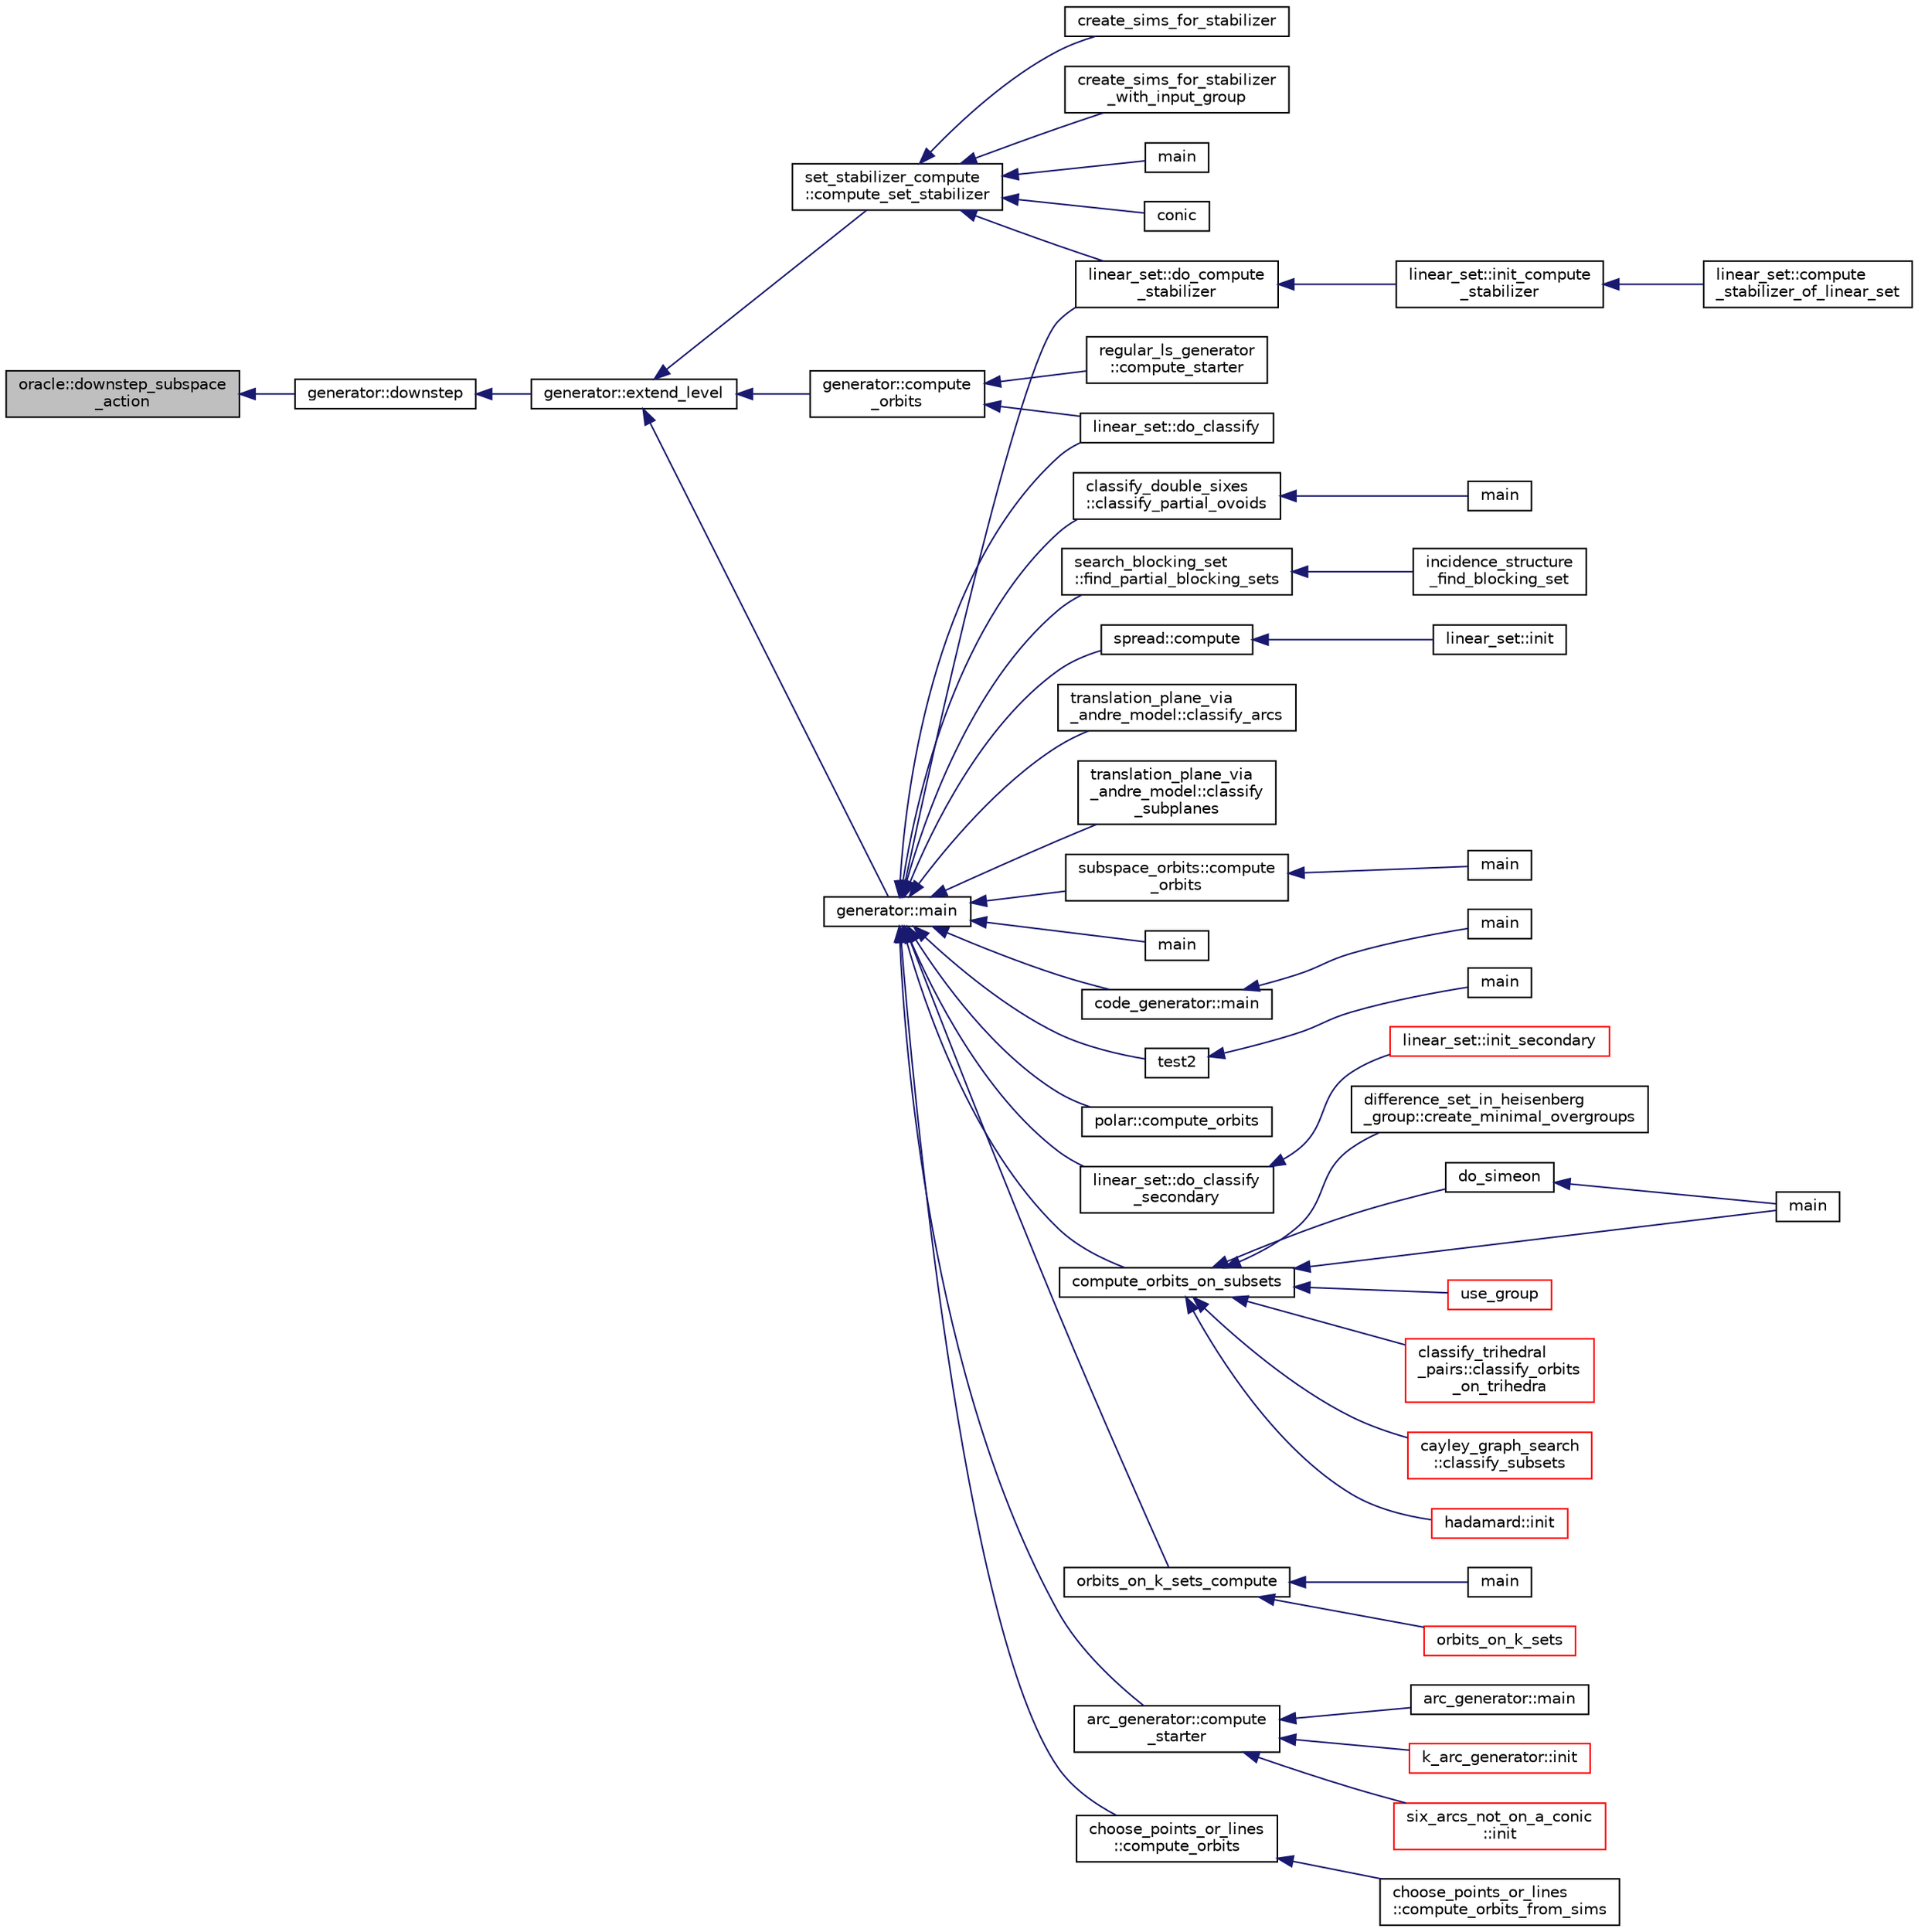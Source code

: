 digraph "oracle::downstep_subspace_action"
{
  edge [fontname="Helvetica",fontsize="10",labelfontname="Helvetica",labelfontsize="10"];
  node [fontname="Helvetica",fontsize="10",shape=record];
  rankdir="LR";
  Node4805 [label="oracle::downstep_subspace\l_action",height=0.2,width=0.4,color="black", fillcolor="grey75", style="filled", fontcolor="black"];
  Node4805 -> Node4806 [dir="back",color="midnightblue",fontsize="10",style="solid",fontname="Helvetica"];
  Node4806 [label="generator::downstep",height=0.2,width=0.4,color="black", fillcolor="white", style="filled",URL="$d7/d73/classgenerator.html#ad90bc284af0b5f5beae960a0bd7a5b43"];
  Node4806 -> Node4807 [dir="back",color="midnightblue",fontsize="10",style="solid",fontname="Helvetica"];
  Node4807 [label="generator::extend_level",height=0.2,width=0.4,color="black", fillcolor="white", style="filled",URL="$d7/d73/classgenerator.html#a91b84d80ccec0cd2136bc221c30e0f8e"];
  Node4807 -> Node4808 [dir="back",color="midnightblue",fontsize="10",style="solid",fontname="Helvetica"];
  Node4808 [label="set_stabilizer_compute\l::compute_set_stabilizer",height=0.2,width=0.4,color="black", fillcolor="white", style="filled",URL="$d8/dc6/classset__stabilizer__compute.html#ad4f92074322e98c7cd0ed5d4f8486b76"];
  Node4808 -> Node4809 [dir="back",color="midnightblue",fontsize="10",style="solid",fontname="Helvetica"];
  Node4809 [label="main",height=0.2,width=0.4,color="black", fillcolor="white", style="filled",URL="$db/d67/test__hyperoval_8_c.html#a3c04138a5bfe5d72780bb7e82a18e627"];
  Node4808 -> Node4810 [dir="back",color="midnightblue",fontsize="10",style="solid",fontname="Helvetica"];
  Node4810 [label="conic",height=0.2,width=0.4,color="black", fillcolor="white", style="filled",URL="$d4/de8/conic_8_c.html#a96def9474b981a9d5831a9b48d85d652"];
  Node4808 -> Node4811 [dir="back",color="midnightblue",fontsize="10",style="solid",fontname="Helvetica"];
  Node4811 [label="linear_set::do_compute\l_stabilizer",height=0.2,width=0.4,color="black", fillcolor="white", style="filled",URL="$dd/d86/classlinear__set.html#ae8f58ded28fb5370f4459cca42b7463b"];
  Node4811 -> Node4812 [dir="back",color="midnightblue",fontsize="10",style="solid",fontname="Helvetica"];
  Node4812 [label="linear_set::init_compute\l_stabilizer",height=0.2,width=0.4,color="black", fillcolor="white", style="filled",URL="$dd/d86/classlinear__set.html#a0cc3eaec1896fdc977b62e94623b055b"];
  Node4812 -> Node4813 [dir="back",color="midnightblue",fontsize="10",style="solid",fontname="Helvetica"];
  Node4813 [label="linear_set::compute\l_stabilizer_of_linear_set",height=0.2,width=0.4,color="black", fillcolor="white", style="filled",URL="$dd/d86/classlinear__set.html#a098a133edfbaae0fd347a69c50bdbee2"];
  Node4808 -> Node4814 [dir="back",color="midnightblue",fontsize="10",style="solid",fontname="Helvetica"];
  Node4814 [label="create_sims_for_stabilizer",height=0.2,width=0.4,color="black", fillcolor="white", style="filled",URL="$d0/d76/tl__algebra__and__number__theory_8h.html#af2c67d225072549409be710ac3cd30f8"];
  Node4808 -> Node4815 [dir="back",color="midnightblue",fontsize="10",style="solid",fontname="Helvetica"];
  Node4815 [label="create_sims_for_stabilizer\l_with_input_group",height=0.2,width=0.4,color="black", fillcolor="white", style="filled",URL="$d0/d76/tl__algebra__and__number__theory_8h.html#af5482567a8d6ba5c2fe593bf6f7f9a0f"];
  Node4807 -> Node4816 [dir="back",color="midnightblue",fontsize="10",style="solid",fontname="Helvetica"];
  Node4816 [label="generator::compute\l_orbits",height=0.2,width=0.4,color="black", fillcolor="white", style="filled",URL="$d7/d73/classgenerator.html#a23989bc20ecaaed39c4119c758367f40"];
  Node4816 -> Node4817 [dir="back",color="midnightblue",fontsize="10",style="solid",fontname="Helvetica"];
  Node4817 [label="regular_ls_generator\l::compute_starter",height=0.2,width=0.4,color="black", fillcolor="white", style="filled",URL="$d2/dd8/classregular__ls__generator.html#aa38907741058694a73194b02ceb4a53d"];
  Node4816 -> Node4818 [dir="back",color="midnightblue",fontsize="10",style="solid",fontname="Helvetica"];
  Node4818 [label="linear_set::do_classify",height=0.2,width=0.4,color="black", fillcolor="white", style="filled",URL="$dd/d86/classlinear__set.html#a3eb2dbce7fa8b71901dfc12f288ddd0c"];
  Node4807 -> Node4819 [dir="back",color="midnightblue",fontsize="10",style="solid",fontname="Helvetica"];
  Node4819 [label="generator::main",height=0.2,width=0.4,color="black", fillcolor="white", style="filled",URL="$d7/d73/classgenerator.html#a01abff8e9f231bf0d82e2e8e0061f242"];
  Node4819 -> Node4820 [dir="back",color="midnightblue",fontsize="10",style="solid",fontname="Helvetica"];
  Node4820 [label="main",height=0.2,width=0.4,color="black", fillcolor="white", style="filled",URL="$d2/d11/codes_8h.html#a217dbf8b442f20279ea00b898af96f52"];
  Node4819 -> Node4821 [dir="back",color="midnightblue",fontsize="10",style="solid",fontname="Helvetica"];
  Node4821 [label="code_generator::main",height=0.2,width=0.4,color="black", fillcolor="white", style="filled",URL="$db/d37/classcode__generator.html#ab3cf3a306e4032c2b471ac95321c599f"];
  Node4821 -> Node4822 [dir="back",color="midnightblue",fontsize="10",style="solid",fontname="Helvetica"];
  Node4822 [label="main",height=0.2,width=0.4,color="black", fillcolor="white", style="filled",URL="$d4/d4f/codes_8_c.html#a217dbf8b442f20279ea00b898af96f52"];
  Node4819 -> Node4823 [dir="back",color="midnightblue",fontsize="10",style="solid",fontname="Helvetica"];
  Node4823 [label="test2",height=0.2,width=0.4,color="black", fillcolor="white", style="filled",URL="$d9/db0/factor__space_8_c.html#a39d73a812e5fd8f1bc111e948368cb10"];
  Node4823 -> Node4824 [dir="back",color="midnightblue",fontsize="10",style="solid",fontname="Helvetica"];
  Node4824 [label="main",height=0.2,width=0.4,color="black", fillcolor="white", style="filled",URL="$d9/db0/factor__space_8_c.html#a3c04138a5bfe5d72780bb7e82a18e627"];
  Node4819 -> Node4825 [dir="back",color="midnightblue",fontsize="10",style="solid",fontname="Helvetica"];
  Node4825 [label="polar::compute_orbits",height=0.2,width=0.4,color="black", fillcolor="white", style="filled",URL="$da/d1c/classpolar.html#ac4c3c4f95d14c74ff4a3ec3f3479a1da"];
  Node4819 -> Node4818 [dir="back",color="midnightblue",fontsize="10",style="solid",fontname="Helvetica"];
  Node4819 -> Node4826 [dir="back",color="midnightblue",fontsize="10",style="solid",fontname="Helvetica"];
  Node4826 [label="linear_set::do_classify\l_secondary",height=0.2,width=0.4,color="black", fillcolor="white", style="filled",URL="$dd/d86/classlinear__set.html#a47eb7f9995f3343abd3bdfbf9a9a9162"];
  Node4826 -> Node4827 [dir="back",color="midnightblue",fontsize="10",style="solid",fontname="Helvetica"];
  Node4827 [label="linear_set::init_secondary",height=0.2,width=0.4,color="red", fillcolor="white", style="filled",URL="$dd/d86/classlinear__set.html#a7bf8cd7805559b5762921687a7c1ed97"];
  Node4819 -> Node4811 [dir="back",color="midnightblue",fontsize="10",style="solid",fontname="Helvetica"];
  Node4819 -> Node4829 [dir="back",color="midnightblue",fontsize="10",style="solid",fontname="Helvetica"];
  Node4829 [label="compute_orbits_on_subsets",height=0.2,width=0.4,color="black", fillcolor="white", style="filled",URL="$d3/d35/snakes__and__ladders__global_8_c.html#af33697aede0480110b1227f727252637"];
  Node4829 -> Node4830 [dir="back",color="midnightblue",fontsize="10",style="solid",fontname="Helvetica"];
  Node4830 [label="cayley_graph_search\l::classify_subsets",height=0.2,width=0.4,color="red", fillcolor="white", style="filled",URL="$de/dae/classcayley__graph__search.html#a4cf8a90752e018a281481ac80ad52c4b"];
  Node4829 -> Node4833 [dir="back",color="midnightblue",fontsize="10",style="solid",fontname="Helvetica"];
  Node4833 [label="hadamard::init",height=0.2,width=0.4,color="red", fillcolor="white", style="filled",URL="$d7/dbb/classhadamard.html#a16af359850b8bdd0d2a73e260d496c33"];
  Node4829 -> Node4835 [dir="back",color="midnightblue",fontsize="10",style="solid",fontname="Helvetica"];
  Node4835 [label="difference_set_in_heisenberg\l_group::create_minimal_overgroups",height=0.2,width=0.4,color="black", fillcolor="white", style="filled",URL="$de/d8a/classdifference__set__in__heisenberg__group.html#a9bde5ad5da3ebaebf98fbfd3e8110b79"];
  Node4829 -> Node4836 [dir="back",color="midnightblue",fontsize="10",style="solid",fontname="Helvetica"];
  Node4836 [label="main",height=0.2,width=0.4,color="black", fillcolor="white", style="filled",URL="$d5/d13/simeon_8_c.html#ae66f6b31b5ad750f1fe042a706a4e3d4"];
  Node4829 -> Node4837 [dir="back",color="midnightblue",fontsize="10",style="solid",fontname="Helvetica"];
  Node4837 [label="do_simeon",height=0.2,width=0.4,color="black", fillcolor="white", style="filled",URL="$d5/d13/simeon_8_c.html#a36cf3f9cb484fa44da7a7dfcbe9385d0"];
  Node4837 -> Node4836 [dir="back",color="midnightblue",fontsize="10",style="solid",fontname="Helvetica"];
  Node4829 -> Node4838 [dir="back",color="midnightblue",fontsize="10",style="solid",fontname="Helvetica"];
  Node4838 [label="use_group",height=0.2,width=0.4,color="red", fillcolor="white", style="filled",URL="$d9/d9f/all__cliques_8_c.html#aba62531e97173264c39afe2c7857af31"];
  Node4829 -> Node4840 [dir="back",color="midnightblue",fontsize="10",style="solid",fontname="Helvetica"];
  Node4840 [label="classify_trihedral\l_pairs::classify_orbits\l_on_trihedra",height=0.2,width=0.4,color="red", fillcolor="white", style="filled",URL="$d1/d21/classclassify__trihedral__pairs.html#a99625621bfba4bb65b3d60304b306539"];
  Node4819 -> Node4847 [dir="back",color="midnightblue",fontsize="10",style="solid",fontname="Helvetica"];
  Node4847 [label="orbits_on_k_sets_compute",height=0.2,width=0.4,color="black", fillcolor="white", style="filled",URL="$d3/d35/snakes__and__ladders__global_8_c.html#a96743526b15703539d544499276aaa71"];
  Node4847 -> Node4848 [dir="back",color="midnightblue",fontsize="10",style="solid",fontname="Helvetica"];
  Node4848 [label="main",height=0.2,width=0.4,color="black", fillcolor="white", style="filled",URL="$d9/d5f/example__fano__plane_8_c.html#ae66f6b31b5ad750f1fe042a706a4e3d4"];
  Node4847 -> Node4849 [dir="back",color="midnightblue",fontsize="10",style="solid",fontname="Helvetica"];
  Node4849 [label="orbits_on_k_sets",height=0.2,width=0.4,color="red", fillcolor="white", style="filled",URL="$d3/d35/snakes__and__ladders__global_8_c.html#afe3d79116aa8b4d1a93d444a3a979b6e"];
  Node4819 -> Node4858 [dir="back",color="midnightblue",fontsize="10",style="solid",fontname="Helvetica"];
  Node4858 [label="arc_generator::compute\l_starter",height=0.2,width=0.4,color="black", fillcolor="white", style="filled",URL="$d4/d21/classarc__generator.html#aad1dcec3a1c302e743d574bd1ac857d9"];
  Node4858 -> Node4857 [dir="back",color="midnightblue",fontsize="10",style="solid",fontname="Helvetica"];
  Node4857 [label="arc_generator::main",height=0.2,width=0.4,color="black", fillcolor="white", style="filled",URL="$d4/d21/classarc__generator.html#ad80140b51b165dad1fe6ab232be7829a"];
  Node4858 -> Node4859 [dir="back",color="midnightblue",fontsize="10",style="solid",fontname="Helvetica"];
  Node4859 [label="k_arc_generator::init",height=0.2,width=0.4,color="red", fillcolor="white", style="filled",URL="$d6/dd8/classk__arc__generator.html#a6036d9f52ede9f8ca681505626b5361d"];
  Node4858 -> Node4861 [dir="back",color="midnightblue",fontsize="10",style="solid",fontname="Helvetica"];
  Node4861 [label="six_arcs_not_on_a_conic\l::init",height=0.2,width=0.4,color="red", fillcolor="white", style="filled",URL="$d8/de6/classsix__arcs__not__on__a__conic.html#a7a4d5cf8a098488729934cfa8a70944a"];
  Node4819 -> Node4863 [dir="back",color="midnightblue",fontsize="10",style="solid",fontname="Helvetica"];
  Node4863 [label="choose_points_or_lines\l::compute_orbits",height=0.2,width=0.4,color="black", fillcolor="white", style="filled",URL="$d6/d75/classchoose__points__or__lines.html#adc353e2d41dc8a39563322c8cdd85f61"];
  Node4863 -> Node4864 [dir="back",color="midnightblue",fontsize="10",style="solid",fontname="Helvetica"];
  Node4864 [label="choose_points_or_lines\l::compute_orbits_from_sims",height=0.2,width=0.4,color="black", fillcolor="white", style="filled",URL="$d6/d75/classchoose__points__or__lines.html#a4fcac2dadf459d7c75187a00a4bd64aa"];
  Node4819 -> Node4865 [dir="back",color="midnightblue",fontsize="10",style="solid",fontname="Helvetica"];
  Node4865 [label="classify_double_sixes\l::classify_partial_ovoids",height=0.2,width=0.4,color="black", fillcolor="white", style="filled",URL="$dd/d23/classclassify__double__sixes.html#a2253fca143a0e8a3e39655eb05668ae9"];
  Node4865 -> Node4866 [dir="back",color="midnightblue",fontsize="10",style="solid",fontname="Helvetica"];
  Node4866 [label="main",height=0.2,width=0.4,color="black", fillcolor="white", style="filled",URL="$df/df8/surface__classify_8_c.html#a217dbf8b442f20279ea00b898af96f52"];
  Node4819 -> Node4867 [dir="back",color="midnightblue",fontsize="10",style="solid",fontname="Helvetica"];
  Node4867 [label="search_blocking_set\l::find_partial_blocking_sets",height=0.2,width=0.4,color="black", fillcolor="white", style="filled",URL="$dc/d36/classsearch__blocking__set.html#ad3fdb3d356db75a02c406bc9d4e9e9b6"];
  Node4867 -> Node4868 [dir="back",color="midnightblue",fontsize="10",style="solid",fontname="Helvetica"];
  Node4868 [label="incidence_structure\l_find_blocking_set",height=0.2,width=0.4,color="black", fillcolor="white", style="filled",URL="$df/d74/tl__geometry_8h.html#a8e3d42d0018f8a804b9686b1c4951186"];
  Node4819 -> Node4869 [dir="back",color="midnightblue",fontsize="10",style="solid",fontname="Helvetica"];
  Node4869 [label="spread::compute",height=0.2,width=0.4,color="black", fillcolor="white", style="filled",URL="$da/dc1/classspread.html#a9674466d3e03b8dad79882299c638a21"];
  Node4869 -> Node4870 [dir="back",color="midnightblue",fontsize="10",style="solid",fontname="Helvetica"];
  Node4870 [label="linear_set::init",height=0.2,width=0.4,color="black", fillcolor="white", style="filled",URL="$dd/d86/classlinear__set.html#a7ab24e84423749047d5465cb15505475"];
  Node4819 -> Node4871 [dir="back",color="midnightblue",fontsize="10",style="solid",fontname="Helvetica"];
  Node4871 [label="translation_plane_via\l_andre_model::classify_arcs",height=0.2,width=0.4,color="black", fillcolor="white", style="filled",URL="$d1/dcc/classtranslation__plane__via__andre__model.html#ac8f002e812a8b152d41e806688601c5e"];
  Node4819 -> Node4872 [dir="back",color="midnightblue",fontsize="10",style="solid",fontname="Helvetica"];
  Node4872 [label="translation_plane_via\l_andre_model::classify\l_subplanes",height=0.2,width=0.4,color="black", fillcolor="white", style="filled",URL="$d1/dcc/classtranslation__plane__via__andre__model.html#a794fefa95f0a7f7b887133375988ee55"];
  Node4819 -> Node4873 [dir="back",color="midnightblue",fontsize="10",style="solid",fontname="Helvetica"];
  Node4873 [label="subspace_orbits::compute\l_orbits",height=0.2,width=0.4,color="black", fillcolor="white", style="filled",URL="$d2/d9f/classsubspace__orbits.html#a2778f8d49cde1675de1ef6acfe180b63"];
  Node4873 -> Node4874 [dir="back",color="midnightblue",fontsize="10",style="solid",fontname="Helvetica"];
  Node4874 [label="main",height=0.2,width=0.4,color="black", fillcolor="white", style="filled",URL="$da/dd5/subspace__orbits__main_8_c.html#a217dbf8b442f20279ea00b898af96f52"];
}
